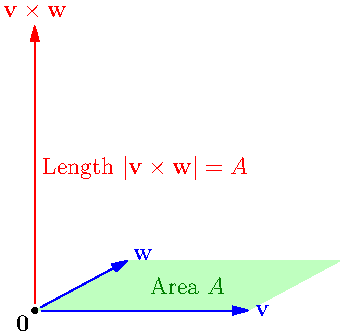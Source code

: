 size(6cm);
pair O = (0,0);
pair v = (3,0);
pair w = (1.3,0.7);
fill(O--v--(v+w)--w--cycle, palegreen);
label("Area $A$", (v+w)/2, deepgreen);
draw(O--v, blue, EndArrow, BeginMargin);
draw(O--w, blue, EndArrow, BeginMargin);
label("$\mathbf{v}$", v, dir(v), blue);
label("$\mathbf{w}$", w, dir(w), blue);
pair vxw = (0,4);
draw(O--vxw, red, EndArrow, BeginMargin);
label("$\mathbf{v} \times \mathbf{w}$", vxw, dir(90), red);
label("Length $|\mathbf{v} \times \mathbf{w}| = A$", vxw/2, dir(0), red);
dot("$\mathbf{0}$", O, dir(225));
